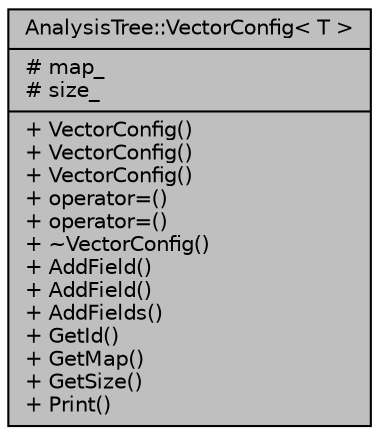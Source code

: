 digraph "AnalysisTree::VectorConfig&lt; T &gt;"
{
  edge [fontname="Helvetica",fontsize="10",labelfontname="Helvetica",labelfontsize="10"];
  node [fontname="Helvetica",fontsize="10",shape=record];
  Node1 [label="{AnalysisTree::VectorConfig\< T \>\n|# map_\l# size_\l|+ VectorConfig()\l+ VectorConfig()\l+ VectorConfig()\l+ operator=()\l+ operator=()\l+ ~VectorConfig()\l+ AddField()\l+ AddField()\l+ AddFields()\l+ GetId()\l+ GetMap()\l+ GetSize()\l+ Print()\l}",height=0.2,width=0.4,color="black", fillcolor="grey75", style="filled", fontcolor="black"];
}
